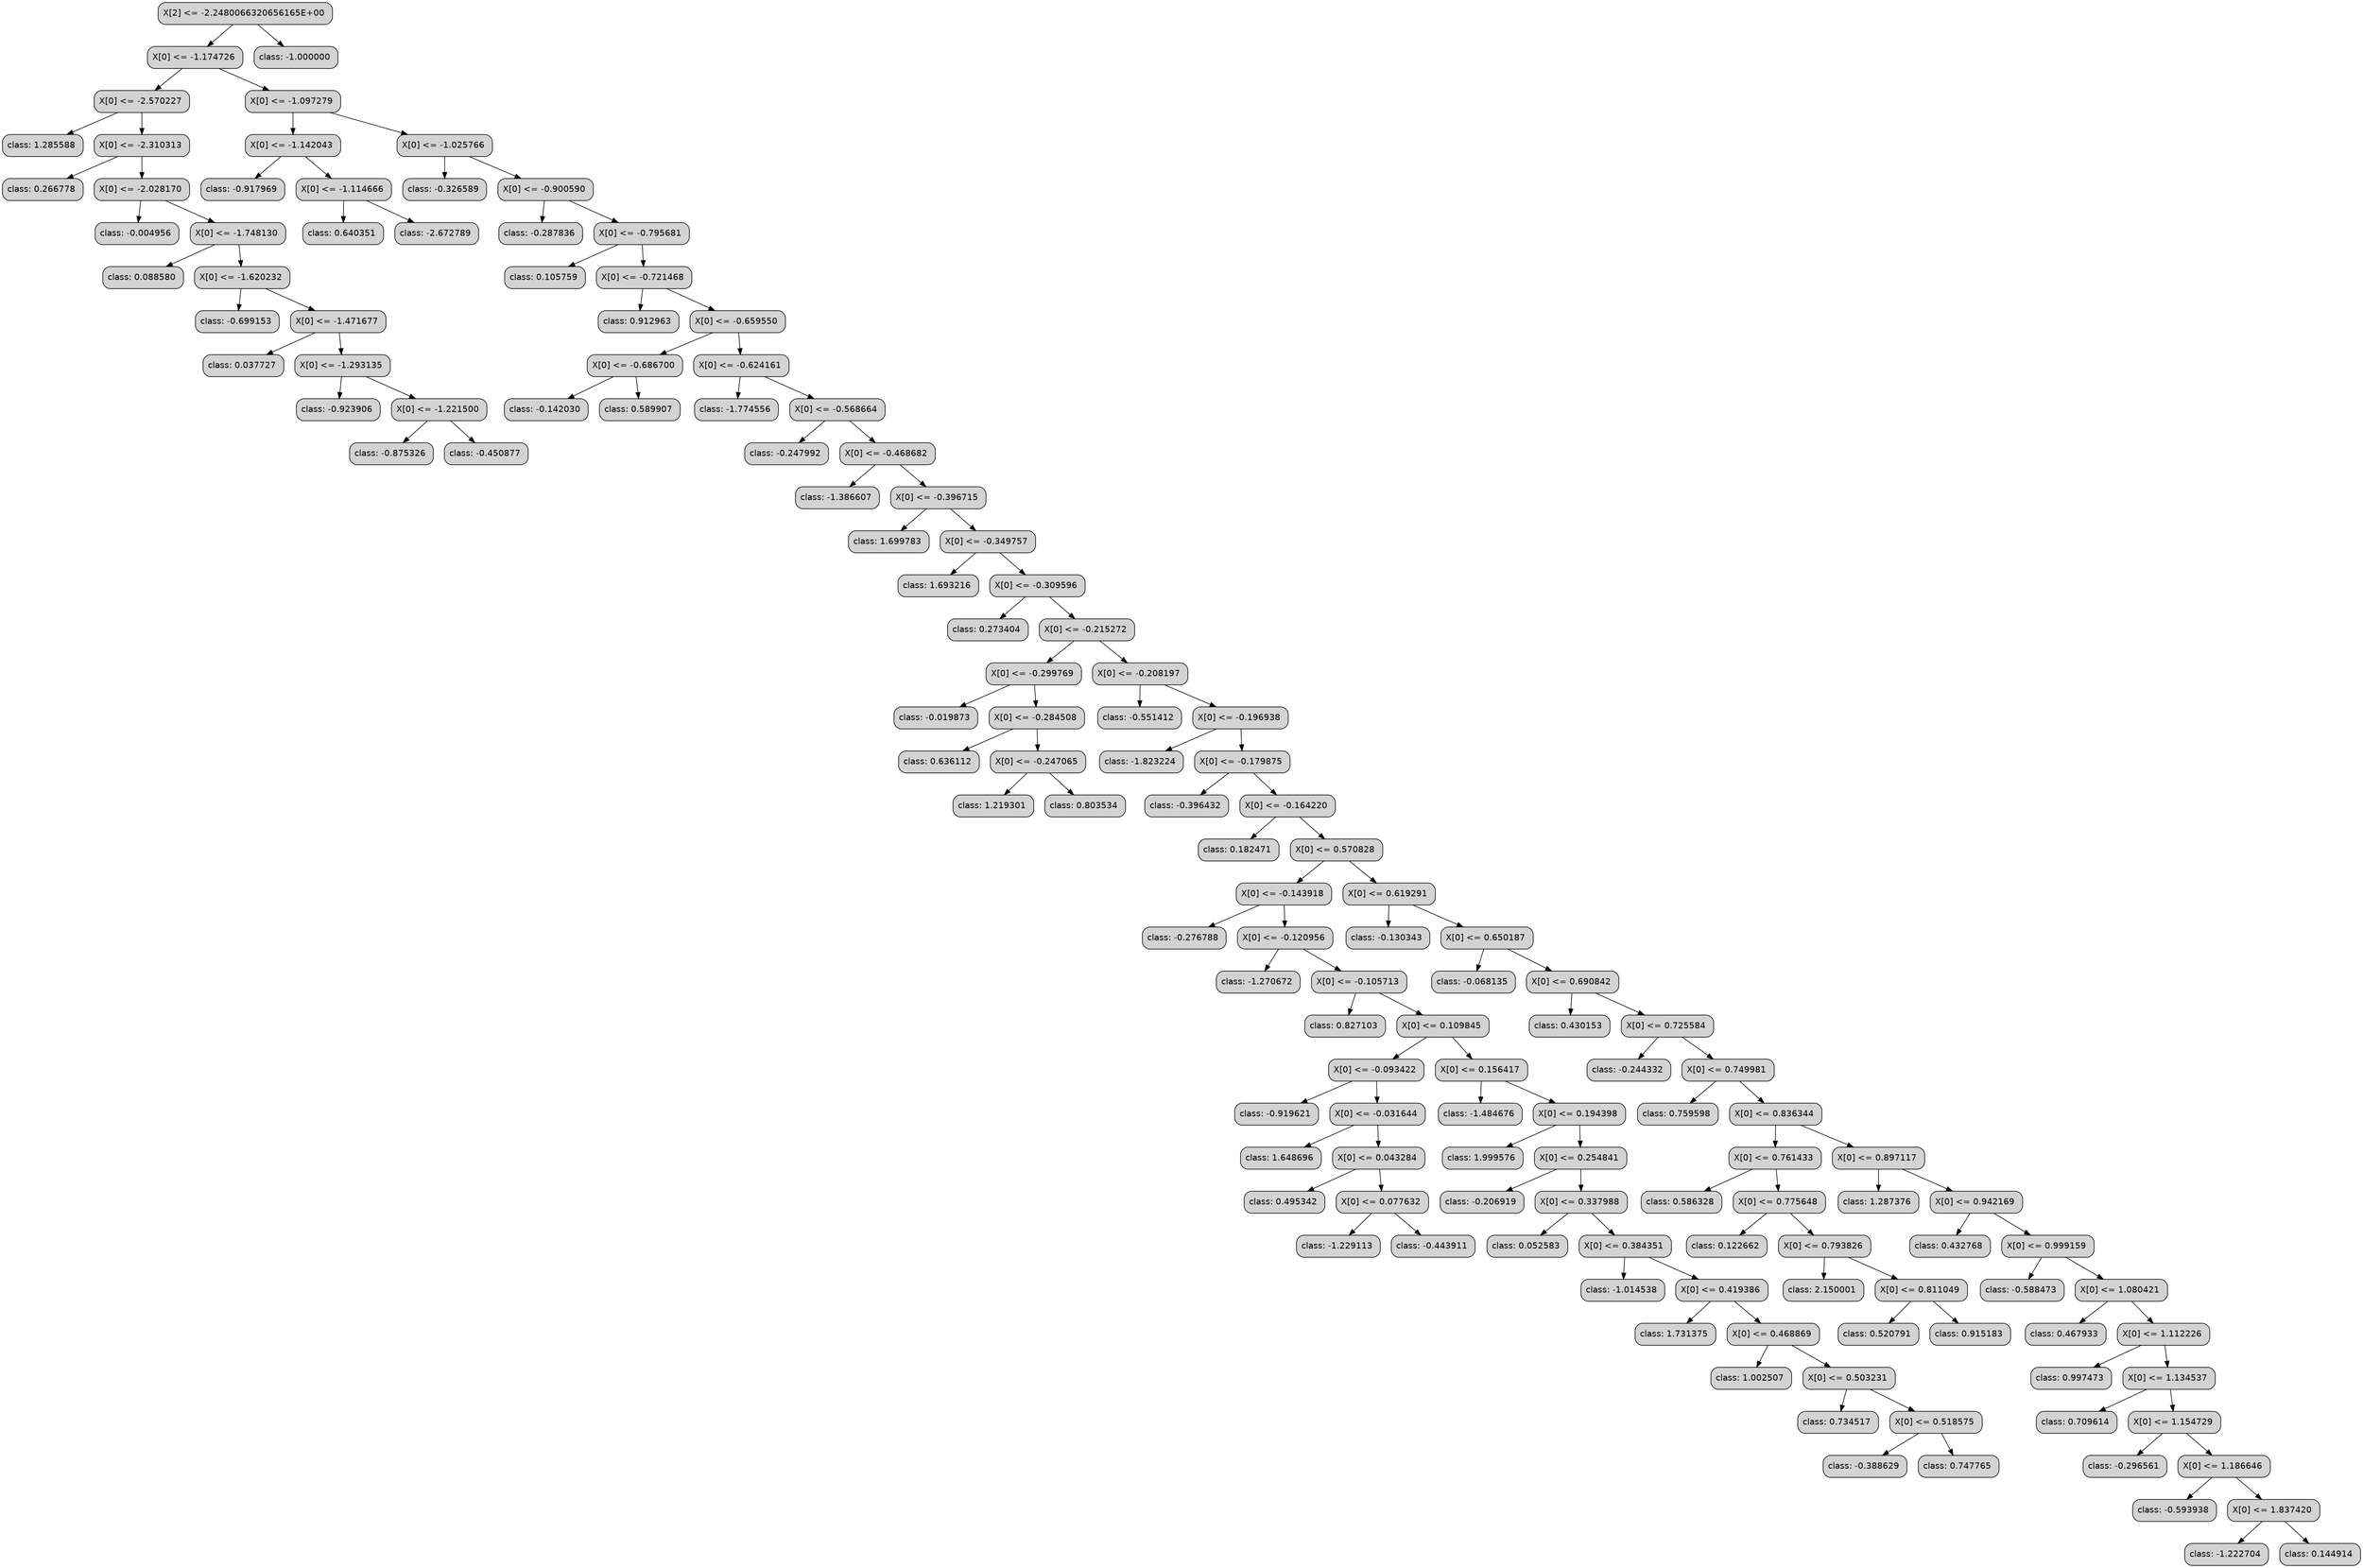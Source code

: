 digraph Tree {
		node [shape=box, style="filled, rounded", fontname=helvetica] ;
		edge [fontname=helvetica] ;
		0[label="X[2] <= -2.2480066320656165E+00 "] ;
	1[label="X[0] <= -1.174726 "] ;
				0 ->  1 ;
				2[label="class: -1.000000 "] ;
				0 ->  2 ;
				3[label="X[0] <= -2.570227 "] ;
				1 ->  3 ;
				4[label="X[0] <= -1.097279 "] ;
				1 ->  4 ;
				5[label="class: 1.285588 "] ;
				3 ->  5 ;
				6[label="X[0] <= -2.310313 "] ;
				3 ->  6 ;
				7[label="X[0] <= -1.142043 "] ;
				4 ->  7 ;
				8[label="X[0] <= -1.025766 "] ;
				4 ->  8 ;
				9[label="class: 0.266778 "] ;
				6 ->  9 ;
				10[label="X[0] <= -2.028170 "] ;
				6 ->  10 ;
				11[label="class: -0.917969 "] ;
				7 ->  11 ;
				12[label="X[0] <= -1.114666 "] ;
				7 ->  12 ;
				13[label="class: -0.326589 "] ;
				8 ->  13 ;
				14[label="X[0] <= -0.900590 "] ;
				8 ->  14 ;
				15[label="class: -0.004956 "] ;
				10 ->  15 ;
				16[label="X[0] <= -1.748130 "] ;
				10 ->  16 ;
				17[label="class: 0.640351 "] ;
				12 ->  17 ;
				18[label="class: -2.672789 "] ;
				12 ->  18 ;
				19[label="class: -0.287836 "] ;
				14 ->  19 ;
				20[label="X[0] <= -0.795681 "] ;
				14 ->  20 ;
				21[label="class: 0.088580 "] ;
				16 ->  21 ;
				22[label="X[0] <= -1.620232 "] ;
				16 ->  22 ;
				23[label="class: 0.105759 "] ;
				20 ->  23 ;
				24[label="X[0] <= -0.721468 "] ;
				20 ->  24 ;
				25[label="class: -0.699153 "] ;
				22 ->  25 ;
				26[label="X[0] <= -1.471677 "] ;
				22 ->  26 ;
				27[label="class: 0.912963 "] ;
				24 ->  27 ;
				28[label="X[0] <= -0.659550 "] ;
				24 ->  28 ;
				29[label="class: 0.037727 "] ;
				26 ->  29 ;
				30[label="X[0] <= -1.293135 "] ;
				26 ->  30 ;
				31[label="X[0] <= -0.686700 "] ;
				28 ->  31 ;
				32[label="X[0] <= -0.624161 "] ;
				28 ->  32 ;
				33[label="class: -0.923906 "] ;
				30 ->  33 ;
				34[label="X[0] <= -1.221500 "] ;
				30 ->  34 ;
				35[label="class: -0.142030 "] ;
				31 ->  35 ;
				36[label="class: 0.589907 "] ;
				31 ->  36 ;
				37[label="class: -1.774556 "] ;
				32 ->  37 ;
				38[label="X[0] <= -0.568664 "] ;
				32 ->  38 ;
				39[label="class: -0.875326 "] ;
				34 ->  39 ;
				40[label="class: -0.450877 "] ;
				34 ->  40 ;
				41[label="class: -0.247992 "] ;
				38 ->  41 ;
				42[label="X[0] <= -0.468682 "] ;
				38 ->  42 ;
				43[label="class: -1.386607 "] ;
				42 ->  43 ;
				44[label="X[0] <= -0.396715 "] ;
				42 ->  44 ;
				45[label="class: 1.699783 "] ;
				44 ->  45 ;
				46[label="X[0] <= -0.349757 "] ;
				44 ->  46 ;
				47[label="class: 1.693216 "] ;
				46 ->  47 ;
				48[label="X[0] <= -0.309596 "] ;
				46 ->  48 ;
				49[label="class: 0.273404 "] ;
				48 ->  49 ;
				50[label="X[0] <= -0.215272 "] ;
				48 ->  50 ;
				51[label="X[0] <= -0.299769 "] ;
				50 ->  51 ;
				52[label="X[0] <= -0.208197 "] ;
				50 ->  52 ;
				53[label="class: -0.019873 "] ;
				51 ->  53 ;
				54[label="X[0] <= -0.284508 "] ;
				51 ->  54 ;
				55[label="class: -0.551412 "] ;
				52 ->  55 ;
				56[label="X[0] <= -0.196938 "] ;
				52 ->  56 ;
				57[label="class: 0.636112 "] ;
				54 ->  57 ;
				58[label="X[0] <= -0.247065 "] ;
				54 ->  58 ;
				59[label="class: -1.823224 "] ;
				56 ->  59 ;
				60[label="X[0] <= -0.179875 "] ;
				56 ->  60 ;
				61[label="class: 1.219301 "] ;
				58 ->  61 ;
				62[label="class: 0.803534 "] ;
				58 ->  62 ;
				63[label="class: -0.396432 "] ;
				60 ->  63 ;
				64[label="X[0] <= -0.164220 "] ;
				60 ->  64 ;
				65[label="class: 0.182471 "] ;
				64 ->  65 ;
				66[label="X[0] <= 0.570828 "] ;
				64 ->  66 ;
				67[label="X[0] <= -0.143918 "] ;
				66 ->  67 ;
				68[label="X[0] <= 0.619291 "] ;
				66 ->  68 ;
				69[label="class: -0.276788 "] ;
				67 ->  69 ;
				70[label="X[0] <= -0.120956 "] ;
				67 ->  70 ;
				71[label="class: -0.130343 "] ;
				68 ->  71 ;
				72[label="X[0] <= 0.650187 "] ;
				68 ->  72 ;
				73[label="class: -1.270672 "] ;
				70 ->  73 ;
				74[label="X[0] <= -0.105713 "] ;
				70 ->  74 ;
				75[label="class: -0.068135 "] ;
				72 ->  75 ;
				76[label="X[0] <= 0.690842 "] ;
				72 ->  76 ;
				77[label="class: 0.827103 "] ;
				74 ->  77 ;
				78[label="X[0] <= 0.109845 "] ;
				74 ->  78 ;
				79[label="class: 0.430153 "] ;
				76 ->  79 ;
				80[label="X[0] <= 0.725584 "] ;
				76 ->  80 ;
				81[label="X[0] <= -0.093422 "] ;
				78 ->  81 ;
				82[label="X[0] <= 0.156417 "] ;
				78 ->  82 ;
				83[label="class: -0.244332 "] ;
				80 ->  83 ;
				84[label="X[0] <= 0.749981 "] ;
				80 ->  84 ;
				85[label="class: -0.919621 "] ;
				81 ->  85 ;
				86[label="X[0] <= -0.031644 "] ;
				81 ->  86 ;
				87[label="class: -1.484676 "] ;
				82 ->  87 ;
				88[label="X[0] <= 0.194398 "] ;
				82 ->  88 ;
				89[label="class: 0.759598 "] ;
				84 ->  89 ;
				90[label="X[0] <= 0.836344 "] ;
				84 ->  90 ;
				91[label="class: 1.648696 "] ;
				86 ->  91 ;
				92[label="X[0] <= 0.043284 "] ;
				86 ->  92 ;
				93[label="class: 1.999576 "] ;
				88 ->  93 ;
				94[label="X[0] <= 0.254841 "] ;
				88 ->  94 ;
				95[label="X[0] <= 0.761433 "] ;
				90 ->  95 ;
				96[label="X[0] <= 0.897117 "] ;
				90 ->  96 ;
				97[label="class: 0.495342 "] ;
				92 ->  97 ;
				98[label="X[0] <= 0.077632 "] ;
				92 ->  98 ;
				99[label="class: -0.206919 "] ;
				94 ->  99 ;
				100[label="X[0] <= 0.337988 "] ;
				94 ->  100 ;
				101[label="class: 0.586328 "] ;
				95 ->  101 ;
				102[label="X[0] <= 0.775648 "] ;
				95 ->  102 ;
				103[label="class: 1.287376 "] ;
				96 ->  103 ;
				104[label="X[0] <= 0.942169 "] ;
				96 ->  104 ;
				105[label="class: -1.229113 "] ;
				98 ->  105 ;
				106[label="class: -0.443911 "] ;
				98 ->  106 ;
				107[label="class: 0.052583 "] ;
				100 ->  107 ;
				108[label="X[0] <= 0.384351 "] ;
				100 ->  108 ;
				109[label="class: 0.122662 "] ;
				102 ->  109 ;
				110[label="X[0] <= 0.793826 "] ;
				102 ->  110 ;
				111[label="class: 0.432768 "] ;
				104 ->  111 ;
				112[label="X[0] <= 0.999159 "] ;
				104 ->  112 ;
				113[label="class: -1.014538 "] ;
				108 ->  113 ;
				114[label="X[0] <= 0.419386 "] ;
				108 ->  114 ;
				115[label="class: 2.150001 "] ;
				110 ->  115 ;
				116[label="X[0] <= 0.811049 "] ;
				110 ->  116 ;
				117[label="class: -0.588473 "] ;
				112 ->  117 ;
				118[label="X[0] <= 1.080421 "] ;
				112 ->  118 ;
				119[label="class: 1.731375 "] ;
				114 ->  119 ;
				120[label="X[0] <= 0.468869 "] ;
				114 ->  120 ;
				121[label="class: 0.520791 "] ;
				116 ->  121 ;
				122[label="class: 0.915183 "] ;
				116 ->  122 ;
				123[label="class: 0.467933 "] ;
				118 ->  123 ;
				124[label="X[0] <= 1.112226 "] ;
				118 ->  124 ;
				125[label="class: 1.002507 "] ;
				120 ->  125 ;
				126[label="X[0] <= 0.503231 "] ;
				120 ->  126 ;
				127[label="class: 0.997473 "] ;
				124 ->  127 ;
				128[label="X[0] <= 1.134537 "] ;
				124 ->  128 ;
				129[label="class: 0.734517 "] ;
				126 ->  129 ;
				130[label="X[0] <= 0.518575 "] ;
				126 ->  130 ;
				131[label="class: 0.709614 "] ;
				128 ->  131 ;
				132[label="X[0] <= 1.154729 "] ;
				128 ->  132 ;
				133[label="class: -0.388629 "] ;
				130 ->  133 ;
				134[label="class: 0.747765 "] ;
				130 ->  134 ;
				135[label="class: -0.296561 "] ;
				132 ->  135 ;
				136[label="X[0] <= 1.186646 "] ;
				132 ->  136 ;
				137[label="class: -0.593938 "] ;
				136 ->  137 ;
				138[label="X[0] <= 1.837420 "] ;
				136 ->  138 ;
				139[label="class: -1.222704 "] ;
				138 ->  139 ;
				140[label="class: 0.144914 "] ;
				138 ->  140 ;
				}